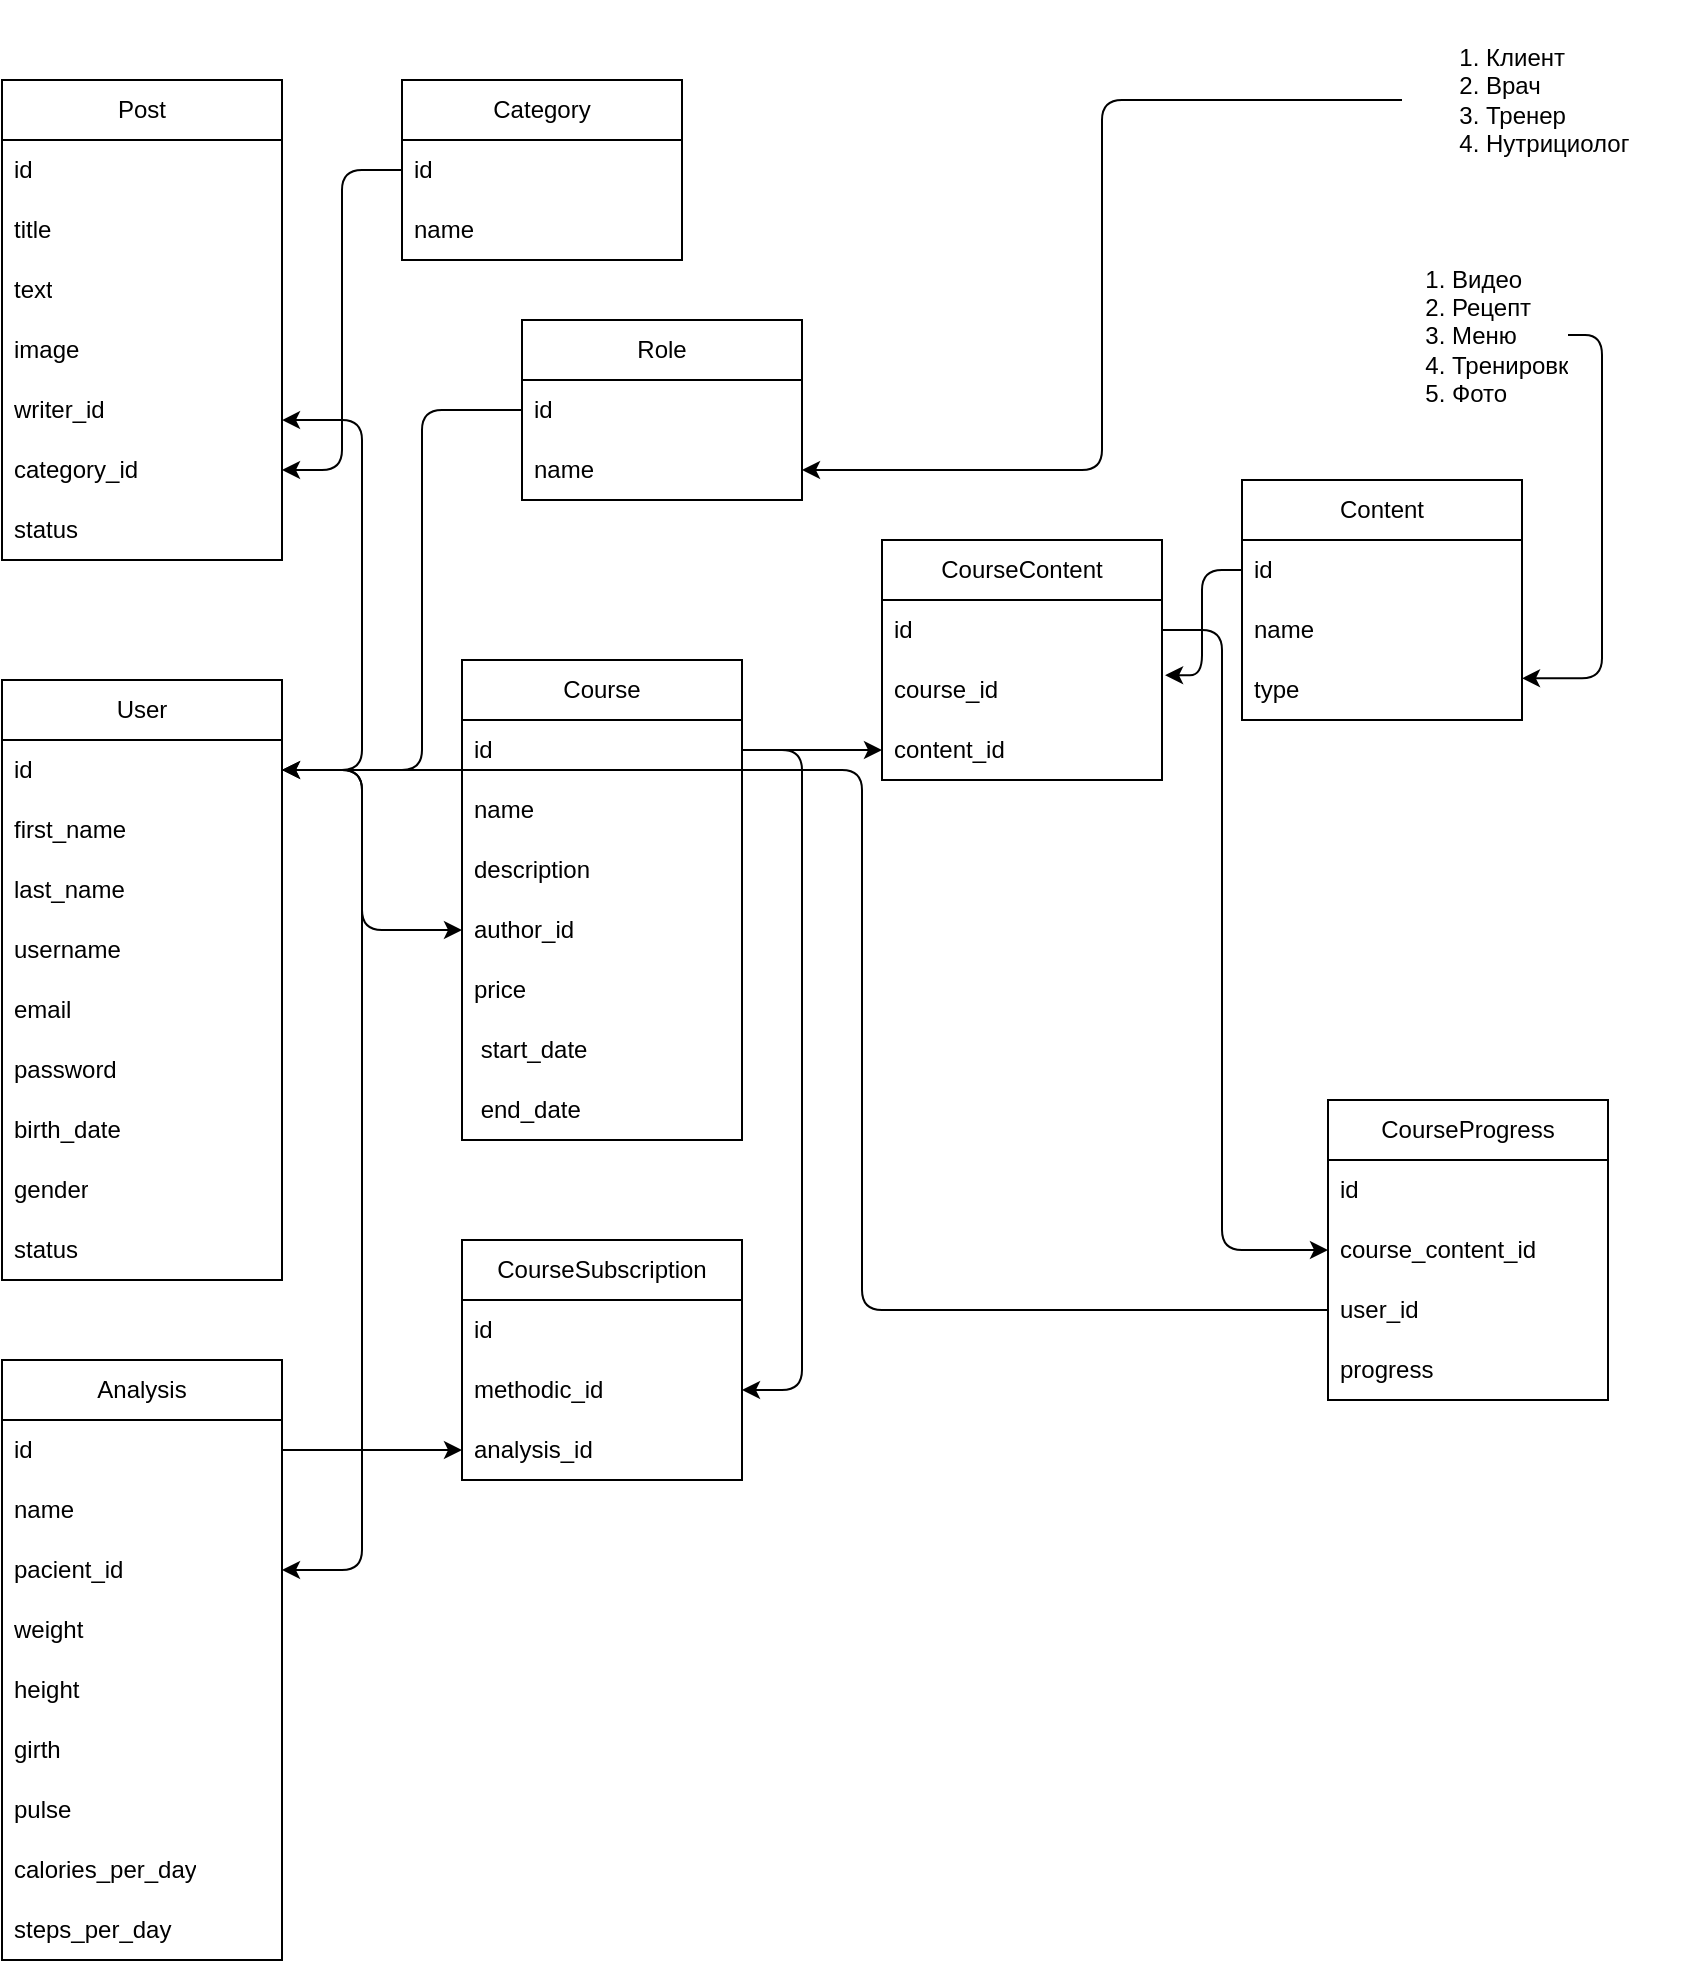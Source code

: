 <mxfile>
    <diagram id="Ea8dcPsZRAdA000fl9Z8" name="Page-1">
        <mxGraphModel dx="1840" dy="1166" grid="1" gridSize="10" guides="1" tooltips="1" connect="1" arrows="1" fold="1" page="1" pageScale="1" pageWidth="850" pageHeight="1100" math="0" shadow="0">
            <root>
                <mxCell id="0"/>
                <mxCell id="1" parent="0"/>
                <mxCell id="2" value="User" style="swimlane;fontStyle=0;childLayout=stackLayout;horizontal=1;startSize=30;horizontalStack=0;resizeParent=1;resizeParentMax=0;resizeLast=0;collapsible=1;marginBottom=0;whiteSpace=wrap;html=1;" parent="1" vertex="1">
                    <mxGeometry x="10" y="340" width="140" height="300" as="geometry"/>
                </mxCell>
                <mxCell id="3" value="id" style="text;strokeColor=none;fillColor=none;align=left;verticalAlign=middle;spacingLeft=4;spacingRight=4;overflow=hidden;points=[[0,0.5],[1,0.5]];portConstraint=eastwest;rotatable=0;whiteSpace=wrap;html=1;" parent="2" vertex="1">
                    <mxGeometry y="30" width="140" height="30" as="geometry"/>
                </mxCell>
                <mxCell id="4" value="first_name" style="text;strokeColor=none;fillColor=none;align=left;verticalAlign=middle;spacingLeft=4;spacingRight=4;overflow=hidden;points=[[0,0.5],[1,0.5]];portConstraint=eastwest;rotatable=0;whiteSpace=wrap;html=1;" parent="2" vertex="1">
                    <mxGeometry y="60" width="140" height="30" as="geometry"/>
                </mxCell>
                <mxCell id="5" value="last_name" style="text;strokeColor=none;fillColor=none;align=left;verticalAlign=middle;spacingLeft=4;spacingRight=4;overflow=hidden;points=[[0,0.5],[1,0.5]];portConstraint=eastwest;rotatable=0;whiteSpace=wrap;html=1;" parent="2" vertex="1">
                    <mxGeometry y="90" width="140" height="30" as="geometry"/>
                </mxCell>
                <mxCell id="18" value="username" style="text;strokeColor=none;fillColor=none;align=left;verticalAlign=middle;spacingLeft=4;spacingRight=4;overflow=hidden;points=[[0,0.5],[1,0.5]];portConstraint=eastwest;rotatable=0;whiteSpace=wrap;html=1;" parent="2" vertex="1">
                    <mxGeometry y="120" width="140" height="30" as="geometry"/>
                </mxCell>
                <mxCell id="19" value="email" style="text;strokeColor=none;fillColor=none;align=left;verticalAlign=middle;spacingLeft=4;spacingRight=4;overflow=hidden;points=[[0,0.5],[1,0.5]];portConstraint=eastwest;rotatable=0;whiteSpace=wrap;html=1;" parent="2" vertex="1">
                    <mxGeometry y="150" width="140" height="30" as="geometry"/>
                </mxCell>
                <mxCell id="20" value="password" style="text;strokeColor=none;fillColor=none;align=left;verticalAlign=middle;spacingLeft=4;spacingRight=4;overflow=hidden;points=[[0,0.5],[1,0.5]];portConstraint=eastwest;rotatable=0;whiteSpace=wrap;html=1;" parent="2" vertex="1">
                    <mxGeometry y="180" width="140" height="30" as="geometry"/>
                </mxCell>
                <mxCell id="94" value="birth_date" style="text;strokeColor=none;fillColor=none;align=left;verticalAlign=middle;spacingLeft=4;spacingRight=4;overflow=hidden;points=[[0,0.5],[1,0.5]];portConstraint=eastwest;rotatable=0;whiteSpace=wrap;html=1;" parent="2" vertex="1">
                    <mxGeometry y="210" width="140" height="30" as="geometry"/>
                </mxCell>
                <mxCell id="95" value="gender" style="text;strokeColor=none;fillColor=none;align=left;verticalAlign=middle;spacingLeft=4;spacingRight=4;overflow=hidden;points=[[0,0.5],[1,0.5]];portConstraint=eastwest;rotatable=0;whiteSpace=wrap;html=1;" parent="2" vertex="1">
                    <mxGeometry y="240" width="140" height="30" as="geometry"/>
                </mxCell>
                <mxCell id="93" value="status" style="text;strokeColor=none;fillColor=none;align=left;verticalAlign=middle;spacingLeft=4;spacingRight=4;overflow=hidden;points=[[0,0.5],[1,0.5]];portConstraint=eastwest;rotatable=0;whiteSpace=wrap;html=1;" parent="2" vertex="1">
                    <mxGeometry y="270" width="140" height="30" as="geometry"/>
                </mxCell>
                <mxCell id="6" value="Role" style="swimlane;fontStyle=0;childLayout=stackLayout;horizontal=1;startSize=30;horizontalStack=0;resizeParent=1;resizeParentMax=0;resizeLast=0;collapsible=1;marginBottom=0;whiteSpace=wrap;html=1;" parent="1" vertex="1">
                    <mxGeometry x="270" y="160" width="140" height="90" as="geometry"/>
                </mxCell>
                <mxCell id="7" value="id" style="text;strokeColor=none;fillColor=none;align=left;verticalAlign=middle;spacingLeft=4;spacingRight=4;overflow=hidden;points=[[0,0.5],[1,0.5]];portConstraint=eastwest;rotatable=0;whiteSpace=wrap;html=1;" parent="6" vertex="1">
                    <mxGeometry y="30" width="140" height="30" as="geometry"/>
                </mxCell>
                <mxCell id="8" value="name" style="text;strokeColor=none;fillColor=none;align=left;verticalAlign=middle;spacingLeft=4;spacingRight=4;overflow=hidden;points=[[0,0.5],[1,0.5]];portConstraint=eastwest;rotatable=0;whiteSpace=wrap;html=1;" parent="6" vertex="1">
                    <mxGeometry y="60" width="140" height="30" as="geometry"/>
                </mxCell>
                <mxCell id="10" value="CourseSubscription" style="swimlane;fontStyle=0;childLayout=stackLayout;horizontal=1;startSize=30;horizontalStack=0;resizeParent=1;resizeParentMax=0;resizeLast=0;collapsible=1;marginBottom=0;whiteSpace=wrap;html=1;" parent="1" vertex="1">
                    <mxGeometry x="240" y="620" width="140" height="120" as="geometry"/>
                </mxCell>
                <mxCell id="11" value="id" style="text;strokeColor=none;fillColor=none;align=left;verticalAlign=middle;spacingLeft=4;spacingRight=4;overflow=hidden;points=[[0,0.5],[1,0.5]];portConstraint=eastwest;rotatable=0;whiteSpace=wrap;html=1;" parent="10" vertex="1">
                    <mxGeometry y="30" width="140" height="30" as="geometry"/>
                </mxCell>
                <mxCell id="13" value="methodic_id" style="text;strokeColor=none;fillColor=none;align=left;verticalAlign=middle;spacingLeft=4;spacingRight=4;overflow=hidden;points=[[0,0.5],[1,0.5]];portConstraint=eastwest;rotatable=0;whiteSpace=wrap;html=1;" parent="10" vertex="1">
                    <mxGeometry y="60" width="140" height="30" as="geometry"/>
                </mxCell>
                <mxCell id="98" value="analysis_id" style="text;strokeColor=none;fillColor=none;align=left;verticalAlign=middle;spacingLeft=4;spacingRight=4;overflow=hidden;points=[[0,0.5],[1,0.5]];portConstraint=eastwest;rotatable=0;whiteSpace=wrap;html=1;" parent="10" vertex="1">
                    <mxGeometry y="90" width="140" height="30" as="geometry"/>
                </mxCell>
                <mxCell id="14" value="Content&lt;br&gt;" style="swimlane;fontStyle=0;childLayout=stackLayout;horizontal=1;startSize=30;horizontalStack=0;resizeParent=1;resizeParentMax=0;resizeLast=0;collapsible=1;marginBottom=0;whiteSpace=wrap;html=1;" parent="1" vertex="1">
                    <mxGeometry x="630" y="240" width="140" height="120" as="geometry"/>
                </mxCell>
                <mxCell id="15" value="id" style="text;strokeColor=none;fillColor=none;align=left;verticalAlign=middle;spacingLeft=4;spacingRight=4;overflow=hidden;points=[[0,0.5],[1,0.5]];portConstraint=eastwest;rotatable=0;whiteSpace=wrap;html=1;" parent="14" vertex="1">
                    <mxGeometry y="30" width="140" height="30" as="geometry"/>
                </mxCell>
                <mxCell id="16" value="name" style="text;strokeColor=none;fillColor=none;align=left;verticalAlign=middle;spacingLeft=4;spacingRight=4;overflow=hidden;points=[[0,0.5],[1,0.5]];portConstraint=eastwest;rotatable=0;whiteSpace=wrap;html=1;" parent="14" vertex="1">
                    <mxGeometry y="60" width="140" height="30" as="geometry"/>
                </mxCell>
                <mxCell id="242" value="type" style="text;strokeColor=none;fillColor=none;align=left;verticalAlign=middle;spacingLeft=4;spacingRight=4;overflow=hidden;points=[[0,0.5],[1,0.5]];portConstraint=eastwest;rotatable=0;whiteSpace=wrap;html=1;" vertex="1" parent="14">
                    <mxGeometry y="90" width="140" height="30" as="geometry"/>
                </mxCell>
                <mxCell id="33" style="edgeStyle=elbowEdgeStyle;html=1;exitX=0;exitY=0.5;exitDx=0;exitDy=0;entryX=1;entryY=0.5;entryDx=0;entryDy=0;" parent="1" source="7" target="3" edge="1">
                    <mxGeometry relative="1" as="geometry">
                        <mxPoint x="380" y="222.5" as="targetPoint"/>
                        <Array as="points">
                            <mxPoint x="220" y="290"/>
                            <mxPoint x="220" y="240"/>
                        </Array>
                    </mxGeometry>
                </mxCell>
                <mxCell id="48" style="edgeStyle=elbowEdgeStyle;html=1;entryX=1;entryY=0.5;entryDx=0;entryDy=0;" parent="1" source="47" target="8" edge="1">
                    <mxGeometry relative="1" as="geometry"/>
                </mxCell>
                <mxCell id="47" value="&lt;ol&gt;&lt;li&gt;Клиент&lt;/li&gt;&lt;li&gt;Врач&lt;/li&gt;&lt;li&gt;Тренер&lt;/li&gt;&lt;li&gt;Нутрициолог&lt;/li&gt;&lt;/ol&gt;" style="text;strokeColor=none;fillColor=none;html=1;whiteSpace=wrap;verticalAlign=middle;overflow=hidden;" parent="1" vertex="1">
                    <mxGeometry x="710" width="140" height="100" as="geometry"/>
                </mxCell>
                <mxCell id="211" style="edgeStyle=elbowEdgeStyle;html=1;exitX=1;exitY=0.5;exitDx=0;exitDy=0;entryX=1;entryY=0.306;entryDx=0;entryDy=0;entryPerimeter=0;" parent="1" source="49" target="242" edge="1">
                    <mxGeometry relative="1" as="geometry">
                        <Array as="points">
                            <mxPoint x="810" y="240"/>
                        </Array>
                    </mxGeometry>
                </mxCell>
                <mxCell id="49" value="&lt;ol&gt;&lt;li&gt;Видео&lt;/li&gt;&lt;li&gt;Рецепт&lt;/li&gt;&lt;li&gt;Меню&lt;/li&gt;&lt;li&gt;Тренировка&lt;/li&gt;&lt;li&gt;Фото&lt;/li&gt;&lt;/ol&gt;" style="text;strokeColor=none;fillColor=none;html=1;whiteSpace=wrap;verticalAlign=middle;overflow=hidden;" parent="1" vertex="1">
                    <mxGeometry x="693" y="110" width="100" height="115" as="geometry"/>
                </mxCell>
                <mxCell id="52" value="Analysis" style="swimlane;fontStyle=0;childLayout=stackLayout;horizontal=1;startSize=30;horizontalStack=0;resizeParent=1;resizeParentMax=0;resizeLast=0;collapsible=1;marginBottom=0;whiteSpace=wrap;html=1;" parent="1" vertex="1">
                    <mxGeometry x="10" y="680" width="140" height="300" as="geometry"/>
                </mxCell>
                <mxCell id="53" value="id" style="text;strokeColor=none;fillColor=none;align=left;verticalAlign=middle;spacingLeft=4;spacingRight=4;overflow=hidden;points=[[0,0.5],[1,0.5]];portConstraint=eastwest;rotatable=0;whiteSpace=wrap;html=1;" parent="52" vertex="1">
                    <mxGeometry y="30" width="140" height="30" as="geometry"/>
                </mxCell>
                <mxCell id="54" value="name" style="text;strokeColor=none;fillColor=none;align=left;verticalAlign=middle;spacingLeft=4;spacingRight=4;overflow=hidden;points=[[0,0.5],[1,0.5]];portConstraint=eastwest;rotatable=0;whiteSpace=wrap;html=1;" parent="52" vertex="1">
                    <mxGeometry y="60" width="140" height="30" as="geometry"/>
                </mxCell>
                <mxCell id="55" value="pacient_id" style="text;strokeColor=none;fillColor=none;align=left;verticalAlign=middle;spacingLeft=4;spacingRight=4;overflow=hidden;points=[[0,0.5],[1,0.5]];portConstraint=eastwest;rotatable=0;whiteSpace=wrap;html=1;" parent="52" vertex="1">
                    <mxGeometry y="90" width="140" height="30" as="geometry"/>
                </mxCell>
                <mxCell id="57" value="weight" style="text;strokeColor=none;fillColor=none;align=left;verticalAlign=middle;spacingLeft=4;spacingRight=4;overflow=hidden;points=[[0,0.5],[1,0.5]];portConstraint=eastwest;rotatable=0;whiteSpace=wrap;html=1;" parent="52" vertex="1">
                    <mxGeometry y="120" width="140" height="30" as="geometry"/>
                </mxCell>
                <mxCell id="59" value="height" style="text;strokeColor=none;fillColor=none;align=left;verticalAlign=middle;spacingLeft=4;spacingRight=4;overflow=hidden;points=[[0,0.5],[1,0.5]];portConstraint=eastwest;rotatable=0;whiteSpace=wrap;html=1;" parent="52" vertex="1">
                    <mxGeometry y="150" width="140" height="30" as="geometry"/>
                </mxCell>
                <mxCell id="60" value="girth" style="text;strokeColor=none;fillColor=none;align=left;verticalAlign=middle;spacingLeft=4;spacingRight=4;overflow=hidden;points=[[0,0.5],[1,0.5]];portConstraint=eastwest;rotatable=0;whiteSpace=wrap;html=1;" parent="52" vertex="1">
                    <mxGeometry y="180" width="140" height="30" as="geometry"/>
                </mxCell>
                <mxCell id="63" value="pulse" style="text;strokeColor=none;fillColor=none;align=left;verticalAlign=middle;spacingLeft=4;spacingRight=4;overflow=hidden;points=[[0,0.5],[1,0.5]];portConstraint=eastwest;rotatable=0;whiteSpace=wrap;html=1;" parent="52" vertex="1">
                    <mxGeometry y="210" width="140" height="30" as="geometry"/>
                </mxCell>
                <mxCell id="81" value="calories_per_day" style="text;strokeColor=none;fillColor=none;align=left;verticalAlign=middle;spacingLeft=4;spacingRight=4;overflow=hidden;points=[[0,0.5],[1,0.5]];portConstraint=eastwest;rotatable=0;whiteSpace=wrap;html=1;" parent="52" vertex="1">
                    <mxGeometry y="240" width="140" height="30" as="geometry"/>
                </mxCell>
                <mxCell id="82" value="steps_per_day" style="text;strokeColor=none;fillColor=none;align=left;verticalAlign=middle;spacingLeft=4;spacingRight=4;overflow=hidden;points=[[0,0.5],[1,0.5]];portConstraint=eastwest;rotatable=0;whiteSpace=wrap;html=1;" parent="52" vertex="1">
                    <mxGeometry y="270" width="140" height="30" as="geometry"/>
                </mxCell>
                <mxCell id="58" style="edgeStyle=elbowEdgeStyle;html=1;exitX=1;exitY=0.5;exitDx=0;exitDy=0;entryX=1;entryY=0.5;entryDx=0;entryDy=0;" parent="1" source="3" target="55" edge="1">
                    <mxGeometry relative="1" as="geometry">
                        <mxPoint x="210" y="710" as="targetPoint"/>
                        <Array as="points">
                            <mxPoint x="190" y="560"/>
                            <mxPoint x="180" y="600"/>
                        </Array>
                    </mxGeometry>
                </mxCell>
                <mxCell id="64" value="Post" style="swimlane;fontStyle=0;childLayout=stackLayout;horizontal=1;startSize=30;horizontalStack=0;resizeParent=1;resizeParentMax=0;resizeLast=0;collapsible=1;marginBottom=0;whiteSpace=wrap;html=1;" parent="1" vertex="1">
                    <mxGeometry x="10" y="40" width="140" height="240" as="geometry"/>
                </mxCell>
                <mxCell id="65" value="id" style="text;strokeColor=none;fillColor=none;align=left;verticalAlign=middle;spacingLeft=4;spacingRight=4;overflow=hidden;points=[[0,0.5],[1,0.5]];portConstraint=eastwest;rotatable=0;whiteSpace=wrap;html=1;" parent="64" vertex="1">
                    <mxGeometry y="30" width="140" height="30" as="geometry"/>
                </mxCell>
                <mxCell id="66" value="title" style="text;strokeColor=none;fillColor=none;align=left;verticalAlign=middle;spacingLeft=4;spacingRight=4;overflow=hidden;points=[[0,0.5],[1,0.5]];portConstraint=eastwest;rotatable=0;whiteSpace=wrap;html=1;" parent="64" vertex="1">
                    <mxGeometry y="60" width="140" height="30" as="geometry"/>
                </mxCell>
                <mxCell id="67" value="text" style="text;strokeColor=none;fillColor=none;align=left;verticalAlign=middle;spacingLeft=4;spacingRight=4;overflow=hidden;points=[[0,0.5],[1,0.5]];portConstraint=eastwest;rotatable=0;whiteSpace=wrap;html=1;" parent="64" vertex="1">
                    <mxGeometry y="90" width="140" height="30" as="geometry"/>
                </mxCell>
                <mxCell id="68" value="image" style="text;strokeColor=none;fillColor=none;align=left;verticalAlign=middle;spacingLeft=4;spacingRight=4;overflow=hidden;points=[[0,0.5],[1,0.5]];portConstraint=eastwest;rotatable=0;whiteSpace=wrap;html=1;" parent="64" vertex="1">
                    <mxGeometry y="120" width="140" height="30" as="geometry"/>
                </mxCell>
                <mxCell id="69" value="writer_id" style="text;strokeColor=none;fillColor=none;align=left;verticalAlign=middle;spacingLeft=4;spacingRight=4;overflow=hidden;points=[[0,0.5],[1,0.5]];portConstraint=eastwest;rotatable=0;whiteSpace=wrap;html=1;" parent="64" vertex="1">
                    <mxGeometry y="150" width="140" height="30" as="geometry"/>
                </mxCell>
                <mxCell id="78" value="category_id" style="text;strokeColor=none;fillColor=none;align=left;verticalAlign=middle;spacingLeft=4;spacingRight=4;overflow=hidden;points=[[0,0.5],[1,0.5]];portConstraint=eastwest;rotatable=0;whiteSpace=wrap;html=1;" parent="64" vertex="1">
                    <mxGeometry y="180" width="140" height="30" as="geometry"/>
                </mxCell>
                <mxCell id="70" value="status" style="text;strokeColor=none;fillColor=none;align=left;verticalAlign=middle;spacingLeft=4;spacingRight=4;overflow=hidden;points=[[0,0.5],[1,0.5]];portConstraint=eastwest;rotatable=0;whiteSpace=wrap;html=1;" parent="64" vertex="1">
                    <mxGeometry y="210" width="140" height="30" as="geometry"/>
                </mxCell>
                <mxCell id="79" style="edgeStyle=elbowEdgeStyle;html=1;" parent="1" source="71" target="78" edge="1">
                    <mxGeometry relative="1" as="geometry"/>
                </mxCell>
                <mxCell id="71" value="Category" style="swimlane;fontStyle=0;childLayout=stackLayout;horizontal=1;startSize=30;horizontalStack=0;resizeParent=1;resizeParentMax=0;resizeLast=0;collapsible=1;marginBottom=0;whiteSpace=wrap;html=1;" parent="1" vertex="1">
                    <mxGeometry x="210" y="40" width="140" height="90" as="geometry"/>
                </mxCell>
                <mxCell id="72" value="id" style="text;strokeColor=none;fillColor=none;align=left;verticalAlign=middle;spacingLeft=4;spacingRight=4;overflow=hidden;points=[[0,0.5],[1,0.5]];portConstraint=eastwest;rotatable=0;whiteSpace=wrap;html=1;" parent="71" vertex="1">
                    <mxGeometry y="30" width="140" height="30" as="geometry"/>
                </mxCell>
                <mxCell id="73" value="name" style="text;strokeColor=none;fillColor=none;align=left;verticalAlign=middle;spacingLeft=4;spacingRight=4;overflow=hidden;points=[[0,0.5],[1,0.5]];portConstraint=eastwest;rotatable=0;whiteSpace=wrap;html=1;" parent="71" vertex="1">
                    <mxGeometry y="60" width="140" height="30" as="geometry"/>
                </mxCell>
                <mxCell id="80" style="edgeStyle=elbowEdgeStyle;html=1;exitX=1;exitY=0.5;exitDx=0;exitDy=0;entryX=1;entryY=0.667;entryDx=0;entryDy=0;entryPerimeter=0;" parent="1" source="3" target="69" edge="1">
                    <mxGeometry relative="1" as="geometry">
                        <mxPoint x="150" y="200" as="targetPoint"/>
                        <Array as="points">
                            <mxPoint x="190" y="300"/>
                            <mxPoint x="200" y="710"/>
                        </Array>
                    </mxGeometry>
                </mxCell>
                <mxCell id="107" style="edgeStyle=elbowEdgeStyle;html=1;exitX=1;exitY=0.5;exitDx=0;exitDy=0;entryX=0;entryY=0.5;entryDx=0;entryDy=0;" parent="1" source="53" target="98" edge="1">
                    <mxGeometry relative="1" as="geometry">
                        <mxPoint x="290" y="930" as="targetPoint"/>
                    </mxGeometry>
                </mxCell>
                <mxCell id="195" value="Course" style="swimlane;fontStyle=0;childLayout=stackLayout;horizontal=1;startSize=30;horizontalStack=0;resizeParent=1;resizeParentMax=0;resizeLast=0;collapsible=1;marginBottom=0;whiteSpace=wrap;html=1;" parent="1" vertex="1">
                    <mxGeometry x="240" y="330" width="140" height="240" as="geometry"/>
                </mxCell>
                <mxCell id="196" value="id" style="text;strokeColor=none;fillColor=none;align=left;verticalAlign=middle;spacingLeft=4;spacingRight=4;overflow=hidden;points=[[0,0.5],[1,0.5]];portConstraint=eastwest;rotatable=0;whiteSpace=wrap;html=1;" parent="195" vertex="1">
                    <mxGeometry y="30" width="140" height="30" as="geometry"/>
                </mxCell>
                <mxCell id="197" value="name" style="text;strokeColor=none;fillColor=none;align=left;verticalAlign=middle;spacingLeft=4;spacingRight=4;overflow=hidden;points=[[0,0.5],[1,0.5]];portConstraint=eastwest;rotatable=0;whiteSpace=wrap;html=1;" parent="195" vertex="1">
                    <mxGeometry y="60" width="140" height="30" as="geometry"/>
                </mxCell>
                <mxCell id="201" value="description" style="text;strokeColor=none;fillColor=none;align=left;verticalAlign=middle;spacingLeft=4;spacingRight=4;overflow=hidden;points=[[0,0.5],[1,0.5]];portConstraint=eastwest;rotatable=0;whiteSpace=wrap;html=1;" parent="195" vertex="1">
                    <mxGeometry y="90" width="140" height="30" as="geometry"/>
                </mxCell>
                <mxCell id="198" value="author_id" style="text;strokeColor=none;fillColor=none;align=left;verticalAlign=middle;spacingLeft=4;spacingRight=4;overflow=hidden;points=[[0,0.5],[1,0.5]];portConstraint=eastwest;rotatable=0;whiteSpace=wrap;html=1;" parent="195" vertex="1">
                    <mxGeometry y="120" width="140" height="30" as="geometry"/>
                </mxCell>
                <mxCell id="204" value="price" style="text;strokeColor=none;fillColor=none;align=left;verticalAlign=middle;spacingLeft=4;spacingRight=4;overflow=hidden;points=[[0,0.5],[1,0.5]];portConstraint=eastwest;rotatable=0;whiteSpace=wrap;html=1;" parent="195" vertex="1">
                    <mxGeometry y="150" width="140" height="30" as="geometry"/>
                </mxCell>
                <mxCell id="89" value="&amp;nbsp;start_date" style="text;strokeColor=none;fillColor=none;align=left;verticalAlign=middle;spacingLeft=4;spacingRight=4;overflow=hidden;points=[[0,0.5],[1,0.5]];portConstraint=eastwest;rotatable=0;whiteSpace=wrap;html=1;" parent="195" vertex="1">
                    <mxGeometry y="180" width="140" height="30" as="geometry"/>
                </mxCell>
                <mxCell id="91" value="&amp;nbsp;end_date" style="text;strokeColor=none;fillColor=none;align=left;verticalAlign=middle;spacingLeft=4;spacingRight=4;overflow=hidden;points=[[0,0.5],[1,0.5]];portConstraint=eastwest;rotatable=0;whiteSpace=wrap;html=1;" parent="195" vertex="1">
                    <mxGeometry y="210" width="140" height="30" as="geometry"/>
                </mxCell>
                <mxCell id="203" style="edgeStyle=elbowEdgeStyle;html=1;entryX=1;entryY=0.5;entryDx=0;entryDy=0;exitX=1;exitY=0.5;exitDx=0;exitDy=0;" parent="1" source="196" target="13" edge="1">
                    <mxGeometry relative="1" as="geometry">
                        <mxPoint x="480" y="370" as="sourcePoint"/>
                        <Array as="points">
                            <mxPoint x="410" y="530"/>
                            <mxPoint x="480" y="610"/>
                            <mxPoint x="500" y="570"/>
                        </Array>
                    </mxGeometry>
                </mxCell>
                <mxCell id="210" style="edgeStyle=elbowEdgeStyle;html=1;exitX=1;exitY=0.5;exitDx=0;exitDy=0;entryX=0;entryY=0.5;entryDx=0;entryDy=0;" parent="1" source="3" target="198" edge="1">
                    <mxGeometry relative="1" as="geometry">
                        <Array as="points">
                            <mxPoint x="190" y="420"/>
                        </Array>
                    </mxGeometry>
                </mxCell>
                <mxCell id="223" value="CourseContent" style="swimlane;fontStyle=0;childLayout=stackLayout;horizontal=1;startSize=30;horizontalStack=0;resizeParent=1;resizeParentMax=0;resizeLast=0;collapsible=1;marginBottom=0;whiteSpace=wrap;html=1;" vertex="1" parent="1">
                    <mxGeometry x="450" y="270" width="140" height="120" as="geometry"/>
                </mxCell>
                <mxCell id="224" value="id" style="text;strokeColor=none;fillColor=none;align=left;verticalAlign=middle;spacingLeft=4;spacingRight=4;overflow=hidden;points=[[0,0.5],[1,0.5]];portConstraint=eastwest;rotatable=0;whiteSpace=wrap;html=1;" vertex="1" parent="223">
                    <mxGeometry y="30" width="140" height="30" as="geometry"/>
                </mxCell>
                <mxCell id="225" value="course_id" style="text;strokeColor=none;fillColor=none;align=left;verticalAlign=middle;spacingLeft=4;spacingRight=4;overflow=hidden;points=[[0,0.5],[1,0.5]];portConstraint=eastwest;rotatable=0;whiteSpace=wrap;html=1;" vertex="1" parent="223">
                    <mxGeometry y="60" width="140" height="30" as="geometry"/>
                </mxCell>
                <mxCell id="226" value="content_id" style="text;strokeColor=none;fillColor=none;align=left;verticalAlign=middle;spacingLeft=4;spacingRight=4;overflow=hidden;points=[[0,0.5],[1,0.5]];portConstraint=eastwest;rotatable=0;whiteSpace=wrap;html=1;" vertex="1" parent="223">
                    <mxGeometry y="90" width="140" height="30" as="geometry"/>
                </mxCell>
                <mxCell id="231" style="edgeStyle=orthogonalEdgeStyle;html=1;exitX=0;exitY=0.5;exitDx=0;exitDy=0;entryX=1.011;entryY=0.253;entryDx=0;entryDy=0;entryPerimeter=0;" edge="1" parent="1" source="15" target="225">
                    <mxGeometry relative="1" as="geometry"/>
                </mxCell>
                <mxCell id="233" style="edgeStyle=orthogonalEdgeStyle;html=1;entryX=0;entryY=0.5;entryDx=0;entryDy=0;" edge="1" parent="1" source="196" target="226">
                    <mxGeometry relative="1" as="geometry"/>
                </mxCell>
                <mxCell id="234" value="CourseProgress" style="swimlane;fontStyle=0;childLayout=stackLayout;horizontal=1;startSize=30;horizontalStack=0;resizeParent=1;resizeParentMax=0;resizeLast=0;collapsible=1;marginBottom=0;whiteSpace=wrap;html=1;" vertex="1" parent="1">
                    <mxGeometry x="673" y="550" width="140" height="150" as="geometry"/>
                </mxCell>
                <mxCell id="235" value="id" style="text;strokeColor=none;fillColor=none;align=left;verticalAlign=middle;spacingLeft=4;spacingRight=4;overflow=hidden;points=[[0,0.5],[1,0.5]];portConstraint=eastwest;rotatable=0;whiteSpace=wrap;html=1;" vertex="1" parent="234">
                    <mxGeometry y="30" width="140" height="30" as="geometry"/>
                </mxCell>
                <mxCell id="236" value="course_content_id" style="text;strokeColor=none;fillColor=none;align=left;verticalAlign=middle;spacingLeft=4;spacingRight=4;overflow=hidden;points=[[0,0.5],[1,0.5]];portConstraint=eastwest;rotatable=0;whiteSpace=wrap;html=1;" vertex="1" parent="234">
                    <mxGeometry y="60" width="140" height="30" as="geometry"/>
                </mxCell>
                <mxCell id="237" value="user_id" style="text;strokeColor=none;fillColor=none;align=left;verticalAlign=middle;spacingLeft=4;spacingRight=4;overflow=hidden;points=[[0,0.5],[1,0.5]];portConstraint=eastwest;rotatable=0;whiteSpace=wrap;html=1;" vertex="1" parent="234">
                    <mxGeometry y="90" width="140" height="30" as="geometry"/>
                </mxCell>
                <mxCell id="238" value="progress" style="text;strokeColor=none;fillColor=none;align=left;verticalAlign=middle;spacingLeft=4;spacingRight=4;overflow=hidden;points=[[0,0.5],[1,0.5]];portConstraint=eastwest;rotatable=0;whiteSpace=wrap;html=1;" vertex="1" parent="234">
                    <mxGeometry y="120" width="140" height="30" as="geometry"/>
                </mxCell>
                <mxCell id="240" style="edgeStyle=orthogonalEdgeStyle;html=1;entryX=0;entryY=0.5;entryDx=0;entryDy=0;" edge="1" parent="1" source="224" target="236">
                    <mxGeometry relative="1" as="geometry">
                        <Array as="points">
                            <mxPoint x="620" y="315"/>
                            <mxPoint x="620" y="625"/>
                        </Array>
                    </mxGeometry>
                </mxCell>
                <mxCell id="241" style="edgeStyle=orthogonalEdgeStyle;html=1;entryX=1;entryY=0.5;entryDx=0;entryDy=0;" edge="1" parent="1" source="237" target="3">
                    <mxGeometry relative="1" as="geometry">
                        <Array as="points">
                            <mxPoint x="440" y="655"/>
                            <mxPoint x="440" y="385"/>
                        </Array>
                    </mxGeometry>
                </mxCell>
            </root>
        </mxGraphModel>
    </diagram>
</mxfile>